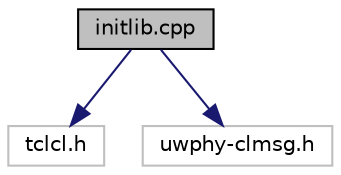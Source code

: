 digraph "initlib.cpp"
{
 // LATEX_PDF_SIZE
  edge [fontname="Helvetica",fontsize="10",labelfontname="Helvetica",labelfontsize="10"];
  node [fontname="Helvetica",fontsize="10",shape=record];
  Node1 [label="initlib.cpp",height=0.2,width=0.4,color="black", fillcolor="grey75", style="filled", fontcolor="black",tooltip="file to initialize the libuwevologicss2cmodem.so library"];
  Node1 -> Node2 [color="midnightblue",fontsize="10",style="solid",fontname="Helvetica"];
  Node2 [label="tclcl.h",height=0.2,width=0.4,color="grey75", fillcolor="white", style="filled",tooltip=" "];
  Node1 -> Node3 [color="midnightblue",fontsize="10",style="solid",fontname="Helvetica"];
  Node3 [label="uwphy-clmsg.h",height=0.2,width=0.4,color="grey75", fillcolor="white", style="filled",tooltip=" "];
}
